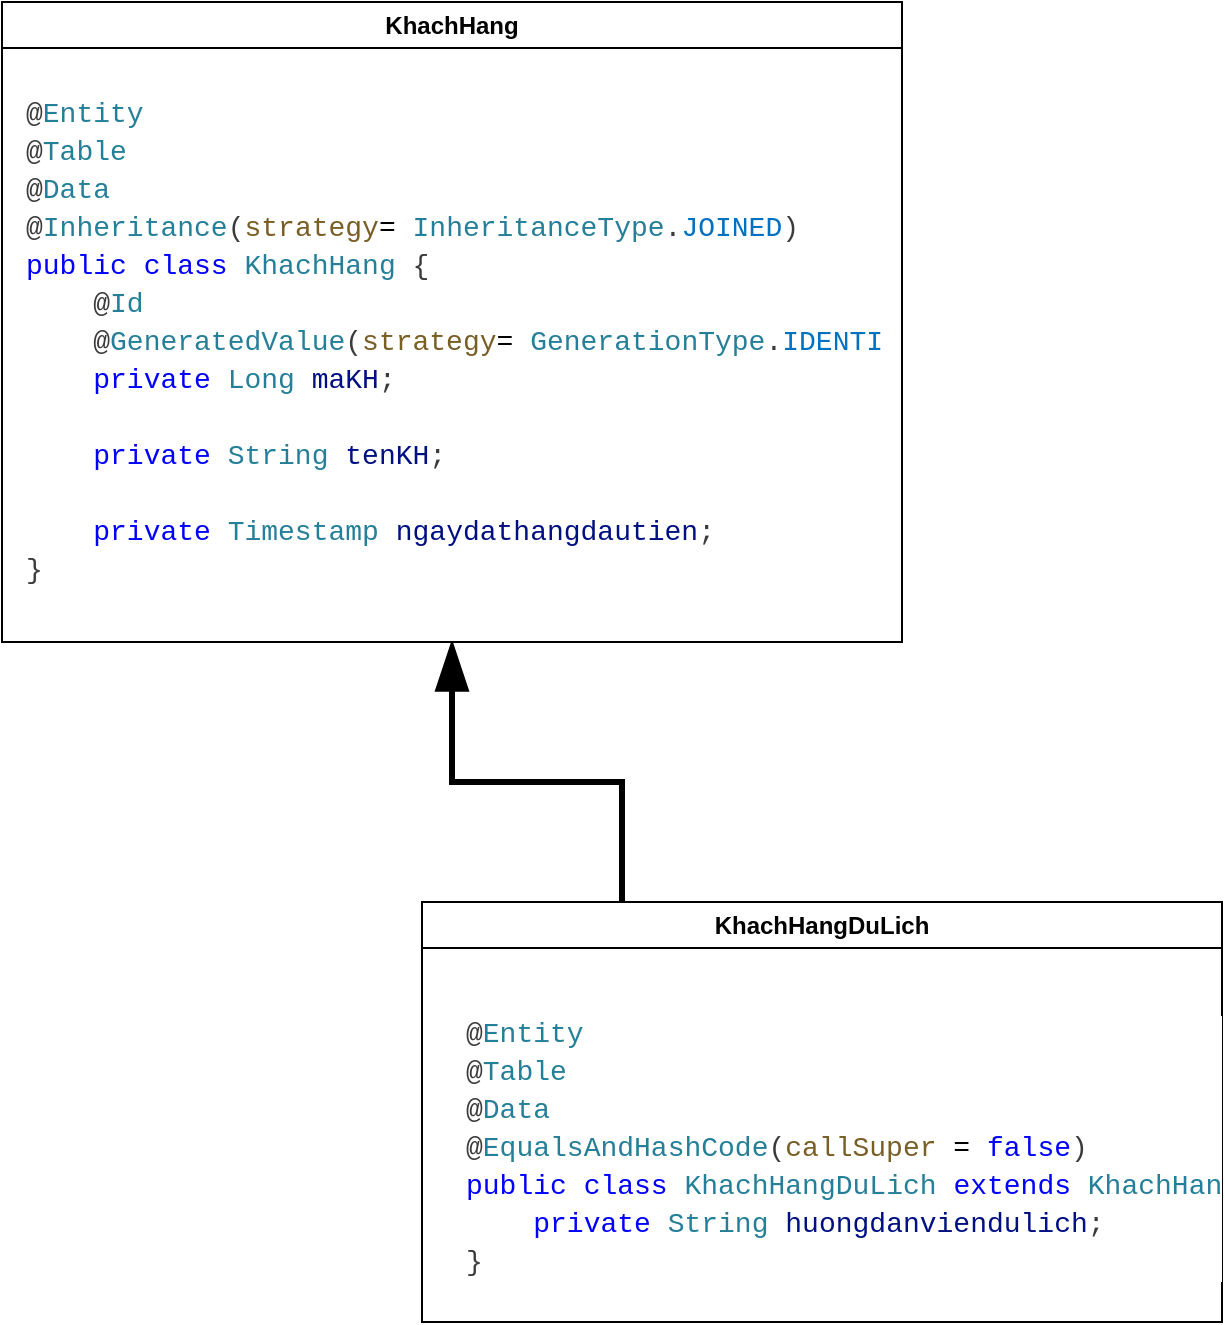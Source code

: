<mxfile version="26.2.2">
  <diagram name="Trang-1" id="NSK-FaSNxNrm_pfX8hWE">
    <mxGraphModel dx="1044" dy="626" grid="1" gridSize="10" guides="1" tooltips="1" connect="1" arrows="1" fold="1" page="1" pageScale="1" pageWidth="1169" pageHeight="827" math="0" shadow="0">
      <root>
        <mxCell id="0" />
        <mxCell id="1" parent="0" />
        <mxCell id="iWj4GzMIcKyeY4hLla2P-6" style="edgeStyle=orthogonalEdgeStyle;rounded=0;orthogonalLoop=1;jettySize=auto;html=1;exitX=0.25;exitY=0;exitDx=0;exitDy=0;entryX=0.5;entryY=1;entryDx=0;entryDy=0;strokeWidth=3;endSize=17;endArrow=blockThin;endFill=1;" edge="1" parent="1" source="iWj4GzMIcKyeY4hLla2P-1" target="iWj4GzMIcKyeY4hLla2P-4">
          <mxGeometry relative="1" as="geometry" />
        </mxCell>
        <mxCell id="iWj4GzMIcKyeY4hLla2P-1" value="KhachHangDuLich" style="swimlane;whiteSpace=wrap;html=1;startSize=23;swimlaneFillColor=default;" vertex="1" parent="1">
          <mxGeometry x="400" y="500" width="400" height="210" as="geometry" />
        </mxCell>
        <mxCell id="iWj4GzMIcKyeY4hLla2P-2" value="&lt;h1 style=&quot;margin-top: 0px;&quot;&gt;&lt;div style=&quot;color: #3b3b3b;background-color: #ffffff;font-family: Consolas, &#39;Courier New&#39;, monospace;font-weight: normal;font-size: 14px;line-height: 19px;white-space: pre;&quot;&gt;&lt;div&gt;@&lt;span style=&quot;color: #267f99;&quot;&gt;Entity&lt;/span&gt;&lt;/div&gt;&lt;div&gt;@&lt;span style=&quot;color: #267f99;&quot;&gt;Table&lt;/span&gt;&lt;/div&gt;&lt;div&gt;@&lt;span style=&quot;color: #267f99;&quot;&gt;Data&lt;/span&gt;&lt;/div&gt;&lt;div&gt;@&lt;span style=&quot;color: #267f99;&quot;&gt;EqualsAndHashCode&lt;/span&gt;(&lt;span style=&quot;color: #795e26;&quot;&gt;callSuper&lt;/span&gt; &lt;span style=&quot;color: #000000;&quot;&gt;=&lt;/span&gt; &lt;span style=&quot;color: #0000ff;&quot;&gt;false&lt;/span&gt;)&lt;/div&gt;&lt;div&gt;&lt;span style=&quot;color: #0000ff;&quot;&gt;public&lt;/span&gt; &lt;span style=&quot;color: #0000ff;&quot;&gt;class&lt;/span&gt; &lt;span style=&quot;color: #267f99;&quot;&gt;KhachHangDuLich&lt;/span&gt; &lt;span style=&quot;color: #0000ff;&quot;&gt;extends&lt;/span&gt; &lt;span style=&quot;color: #267f99;&quot;&gt;KhachHang&lt;/span&gt; {&lt;/div&gt;&lt;div&gt;&amp;nbsp; &amp;nbsp; &lt;span style=&quot;color: #0000ff;&quot;&gt;private&lt;/span&gt; &lt;span style=&quot;color: #267f99;&quot;&gt;String&lt;/span&gt; &lt;span style=&quot;color: #001080;&quot;&gt;huongdanviendulich&lt;/span&gt;;&lt;/div&gt;}&lt;/div&gt;&lt;/h1&gt;" style="text;html=1;whiteSpace=wrap;overflow=hidden;rounded=0;" vertex="1" parent="iWj4GzMIcKyeY4hLla2P-1">
          <mxGeometry x="20" y="50" width="380" height="150" as="geometry" />
        </mxCell>
        <mxCell id="iWj4GzMIcKyeY4hLla2P-4" value="KhachHang" style="swimlane;whiteSpace=wrap;html=1;startSize=23;swimlaneFillColor=default;" vertex="1" parent="1">
          <mxGeometry x="190" y="50" width="450" height="320" as="geometry" />
        </mxCell>
        <mxCell id="iWj4GzMIcKyeY4hLla2P-5" value="&lt;h1 style=&quot;margin-top: 0px;&quot;&gt;&lt;div style=&quot;color: #3b3b3b;background-color: #ffffff;font-family: Consolas, &#39;Courier New&#39;, monospace;font-weight: normal;font-size: 14px;line-height: 19px;white-space: pre;&quot;&gt;&lt;div style=&quot;line-height: 19px;&quot;&gt;&lt;div&gt;@&lt;span style=&quot;color: #267f99;&quot;&gt;Entity&lt;/span&gt;&lt;/div&gt;&lt;div&gt;@&lt;span style=&quot;color: #267f99;&quot;&gt;Table&lt;/span&gt;&lt;/div&gt;&lt;div&gt;@&lt;span style=&quot;color: #267f99;&quot;&gt;Data&lt;/span&gt;&lt;/div&gt;&lt;div&gt;@&lt;span style=&quot;color: #267f99;&quot;&gt;Inheritance&lt;/span&gt;(&lt;span style=&quot;color: #795e26;&quot;&gt;strategy&lt;/span&gt;&lt;span style=&quot;color: #000000;&quot;&gt;=&lt;/span&gt; &lt;span style=&quot;color: #267f99;&quot;&gt;InheritanceType&lt;/span&gt;.&lt;span style=&quot;color: #0070c1;&quot;&gt;JOINED&lt;/span&gt;)&lt;/div&gt;&lt;div&gt;&lt;span style=&quot;color: #0000ff;&quot;&gt;public&lt;/span&gt; &lt;span style=&quot;color: #0000ff;&quot;&gt;class&lt;/span&gt; &lt;span style=&quot;color: #267f99;&quot;&gt;KhachHang&lt;/span&gt; {&lt;/div&gt;&lt;div&gt;&amp;nbsp; &amp;nbsp; @&lt;span style=&quot;color: #267f99;&quot;&gt;Id&lt;/span&gt;&lt;/div&gt;&lt;div&gt;&amp;nbsp; &amp;nbsp; @&lt;span style=&quot;color: #267f99;&quot;&gt;GeneratedValue&lt;/span&gt;(&lt;span style=&quot;color: #795e26;&quot;&gt;strategy&lt;/span&gt;&lt;span style=&quot;color: #000000;&quot;&gt;=&lt;/span&gt; &lt;span style=&quot;color: #267f99;&quot;&gt;GenerationType&lt;/span&gt;.&lt;span style=&quot;color: #0070c1;&quot;&gt;IDENTITY&lt;/span&gt;)&lt;/div&gt;&lt;div&gt;&amp;nbsp; &amp;nbsp; &lt;span style=&quot;color: #0000ff;&quot;&gt;private&lt;/span&gt; &lt;span style=&quot;color: #267f99;&quot;&gt;Long&lt;/span&gt; &lt;span style=&quot;color: #001080;&quot;&gt;maKH&lt;/span&gt;;&lt;/div&gt;&lt;br&gt;&lt;div&gt;&amp;nbsp; &amp;nbsp; &lt;span style=&quot;color: #0000ff;&quot;&gt;private&lt;/span&gt; &lt;span style=&quot;color: #267f99;&quot;&gt;String&lt;/span&gt; &lt;span style=&quot;color: #001080;&quot;&gt;tenKH&lt;/span&gt;;&lt;/div&gt;&lt;br&gt;&lt;div&gt;&amp;nbsp; &amp;nbsp; &lt;span style=&quot;color: #0000ff;&quot;&gt;private&lt;/span&gt; &lt;span style=&quot;color: #267f99;&quot;&gt;Timestamp&lt;/span&gt; &lt;span style=&quot;color: #001080;&quot;&gt;ngaydathangdautien&lt;/span&gt;;&lt;/div&gt;&lt;div&gt;}&lt;/div&gt;&lt;/div&gt;&lt;/div&gt;&lt;/h1&gt;" style="text;html=1;whiteSpace=wrap;overflow=hidden;rounded=0;" vertex="1" parent="iWj4GzMIcKyeY4hLla2P-4">
          <mxGeometry x="10" y="40" width="430" height="270" as="geometry" />
        </mxCell>
      </root>
    </mxGraphModel>
  </diagram>
</mxfile>
